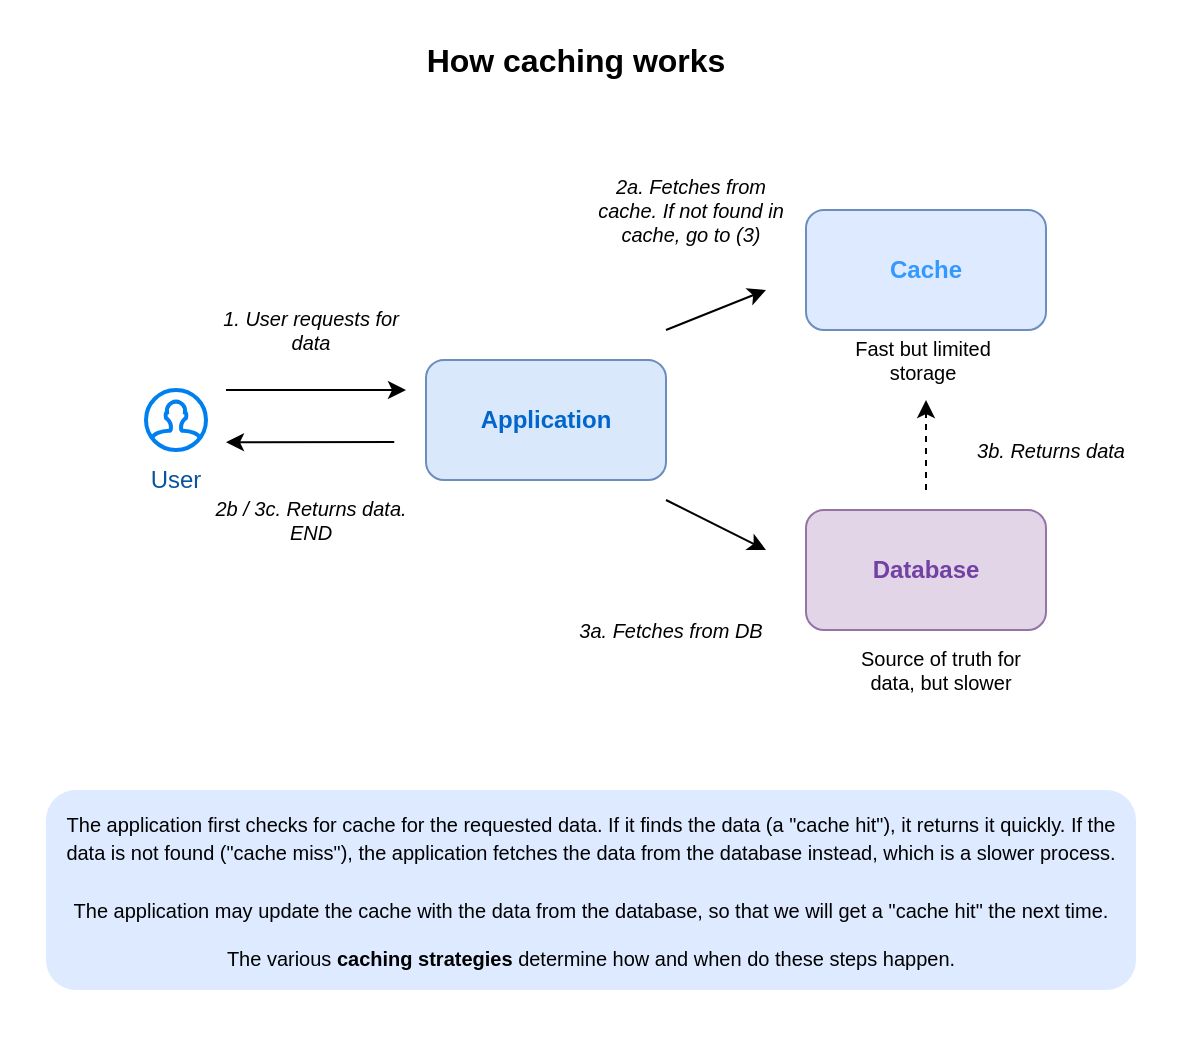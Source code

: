 <mxfile version="24.7.5">
  <diagram name="Page-1" id="NGQ0Ob0LxQZE0MJomRUx">
    <mxGraphModel dx="1242" dy="785" grid="1" gridSize="10" guides="1" tooltips="1" connect="1" arrows="1" fold="1" page="1" pageScale="1" pageWidth="827" pageHeight="1169" math="0" shadow="0">
      <root>
        <mxCell id="0" />
        <mxCell id="1" parent="0" />
        <mxCell id="FPlZHUPvx3i0psNIRWSt-23" value="" style="rounded=0;whiteSpace=wrap;html=1;strokeColor=none;" vertex="1" parent="1">
          <mxGeometry x="57.5" y="5" width="590" height="520" as="geometry" />
        </mxCell>
        <mxCell id="FPlZHUPvx3i0psNIRWSt-2" value="" style="html=1;verticalLabelPosition=bottom;align=center;labelBackgroundColor=#ffffff;verticalAlign=top;strokeWidth=2;strokeColor=#0080F0;shadow=0;dashed=0;shape=mxgraph.ios7.icons.user;" vertex="1" parent="1">
          <mxGeometry x="130" y="200" width="30" height="30" as="geometry" />
        </mxCell>
        <mxCell id="FPlZHUPvx3i0psNIRWSt-3" value="User" style="text;html=1;align=center;verticalAlign=middle;whiteSpace=wrap;rounded=0;fontColor=#0B549D;" vertex="1" parent="1">
          <mxGeometry x="115" y="230" width="60" height="30" as="geometry" />
        </mxCell>
        <mxCell id="FPlZHUPvx3i0psNIRWSt-4" value="&lt;b&gt;Application&lt;/b&gt;" style="rounded=1;whiteSpace=wrap;html=1;fillColor=#dae8fc;strokeColor=#6c8ebf;fontColor=#0066CC;" vertex="1" parent="1">
          <mxGeometry x="270" y="185" width="120" height="60" as="geometry" />
        </mxCell>
        <mxCell id="FPlZHUPvx3i0psNIRWSt-5" value="&lt;b&gt;&lt;font color=&quot;#3399ff&quot;&gt;Cache&lt;/font&gt;&lt;/b&gt;" style="rounded=1;whiteSpace=wrap;html=1;fillColor=#DDEAFF;strokeColor=#6c8ebf;fontColor=#A9C4EB;" vertex="1" parent="1">
          <mxGeometry x="460" y="110" width="120" height="60" as="geometry" />
        </mxCell>
        <mxCell id="FPlZHUPvx3i0psNIRWSt-6" value="&lt;b&gt;Database&lt;/b&gt;" style="rounded=1;whiteSpace=wrap;html=1;fillColor=#e1d5e7;strokeColor=#9673a6;fontColor=#7241A3;" vertex="1" parent="1">
          <mxGeometry x="460" y="260" width="120" height="60" as="geometry" />
        </mxCell>
        <mxCell id="FPlZHUPvx3i0psNIRWSt-8" value="" style="endArrow=classic;html=1;rounded=0;" edge="1" parent="1">
          <mxGeometry width="50" height="50" relative="1" as="geometry">
            <mxPoint x="170" y="200" as="sourcePoint" />
            <mxPoint x="260" y="200" as="targetPoint" />
          </mxGeometry>
        </mxCell>
        <mxCell id="FPlZHUPvx3i0psNIRWSt-9" value="" style="endArrow=classic;html=1;rounded=0;entryX=0.848;entryY=-0.129;entryDx=0;entryDy=0;entryPerimeter=0;" edge="1" parent="1">
          <mxGeometry width="50" height="50" relative="1" as="geometry">
            <mxPoint x="254.12" y="226" as="sourcePoint" />
            <mxPoint x="170.0" y="226.13" as="targetPoint" />
          </mxGeometry>
        </mxCell>
        <mxCell id="FPlZHUPvx3i0psNIRWSt-10" value="" style="endArrow=classic;html=1;rounded=0;" edge="1" parent="1">
          <mxGeometry width="50" height="50" relative="1" as="geometry">
            <mxPoint x="390" y="170" as="sourcePoint" />
            <mxPoint x="440" y="150" as="targetPoint" />
          </mxGeometry>
        </mxCell>
        <mxCell id="FPlZHUPvx3i0psNIRWSt-11" value="" style="endArrow=classic;html=1;rounded=0;" edge="1" parent="1">
          <mxGeometry width="50" height="50" relative="1" as="geometry">
            <mxPoint x="390" y="255" as="sourcePoint" />
            <mxPoint x="440" y="280" as="targetPoint" />
          </mxGeometry>
        </mxCell>
        <mxCell id="FPlZHUPvx3i0psNIRWSt-12" value="1. User requests for data" style="text;html=1;align=center;verticalAlign=middle;whiteSpace=wrap;rounded=0;fontSize=10;fontStyle=2" vertex="1" parent="1">
          <mxGeometry x="160" y="155" width="105" height="30" as="geometry" />
        </mxCell>
        <mxCell id="FPlZHUPvx3i0psNIRWSt-13" value="2a. Fetches from cache. If not found in cache, go to (3)" style="text;html=1;align=center;verticalAlign=middle;whiteSpace=wrap;rounded=0;fontSize=10;fontStyle=2" vertex="1" parent="1">
          <mxGeometry x="350" y="95" width="105" height="30" as="geometry" />
        </mxCell>
        <mxCell id="FPlZHUPvx3i0psNIRWSt-14" value="3a. Fetches from DB" style="text;html=1;align=center;verticalAlign=middle;whiteSpace=wrap;rounded=0;fontSize=10;fontStyle=2" vertex="1" parent="1">
          <mxGeometry x="340" y="305" width="105" height="30" as="geometry" />
        </mxCell>
        <mxCell id="FPlZHUPvx3i0psNIRWSt-15" value="2b / 3c. Returns data. END" style="text;html=1;align=center;verticalAlign=middle;whiteSpace=wrap;rounded=0;fontSize=10;fontStyle=2" vertex="1" parent="1">
          <mxGeometry x="160" y="250" width="105" height="30" as="geometry" />
        </mxCell>
        <mxCell id="FPlZHUPvx3i0psNIRWSt-17" value="Fast but limited storage" style="text;html=1;align=center;verticalAlign=middle;whiteSpace=wrap;rounded=0;fontSize=10;" vertex="1" parent="1">
          <mxGeometry x="466" y="170" width="105" height="30" as="geometry" />
        </mxCell>
        <mxCell id="FPlZHUPvx3i0psNIRWSt-18" value="Source of truth for data, but slower" style="text;html=1;align=center;verticalAlign=middle;whiteSpace=wrap;rounded=0;fontSize=10;" vertex="1" parent="1">
          <mxGeometry x="475" y="325" width="105" height="30" as="geometry" />
        </mxCell>
        <mxCell id="FPlZHUPvx3i0psNIRWSt-19" value="" style="endArrow=classic;html=1;rounded=0;dashed=1;" edge="1" parent="1">
          <mxGeometry width="50" height="50" relative="1" as="geometry">
            <mxPoint x="520" y="250" as="sourcePoint" />
            <mxPoint x="520" y="205" as="targetPoint" />
          </mxGeometry>
        </mxCell>
        <mxCell id="FPlZHUPvx3i0psNIRWSt-20" value="3b. Returns data" style="text;html=1;align=center;verticalAlign=middle;whiteSpace=wrap;rounded=0;fontSize=10;fontStyle=2" vertex="1" parent="1">
          <mxGeometry x="530" y="215" width="105" height="30" as="geometry" />
        </mxCell>
        <mxCell id="FPlZHUPvx3i0psNIRWSt-21" value="&lt;span style=&quot;font-size: 10px;&quot;&gt;The application first checks for cache for the requested data. If it finds the data (a &quot;cache hit&quot;), it returns it quickly. If the data is not found (&quot;cache miss&quot;), the application fetches the data from the database instead, which is a slower process.&lt;/span&gt;&lt;br style=&quot;font-size: 10px;&quot;&gt;&lt;br style=&quot;font-size: 10px;&quot;&gt;&lt;span style=&quot;font-size: 10px;&quot;&gt;The application may update the cache with the data from the database, so that we will get a &quot;cache hit&quot; the next time.&lt;/span&gt;&lt;div style=&quot;font-size: 10px;&quot;&gt;&lt;br&gt;&lt;/div&gt;&lt;div style=&quot;font-size: 10px;&quot;&gt;The various&amp;nbsp;&lt;b&gt;caching strategies&amp;nbsp;&lt;/b&gt;determine how and when do these steps happen.&lt;/div&gt;" style="rounded=1;whiteSpace=wrap;html=1;fillColor=#DDEAFF;strokeColor=none;" vertex="1" parent="1">
          <mxGeometry x="80" y="400" width="545" height="100" as="geometry" />
        </mxCell>
        <mxCell id="FPlZHUPvx3i0psNIRWSt-22" value="&lt;b style=&quot;font-size: 16px;&quot;&gt;How caching works&lt;/b&gt;" style="text;html=1;align=center;verticalAlign=middle;whiteSpace=wrap;rounded=0;fontSize=16;" vertex="1" parent="1">
          <mxGeometry x="250" y="20" width="190" height="30" as="geometry" />
        </mxCell>
      </root>
    </mxGraphModel>
  </diagram>
</mxfile>
